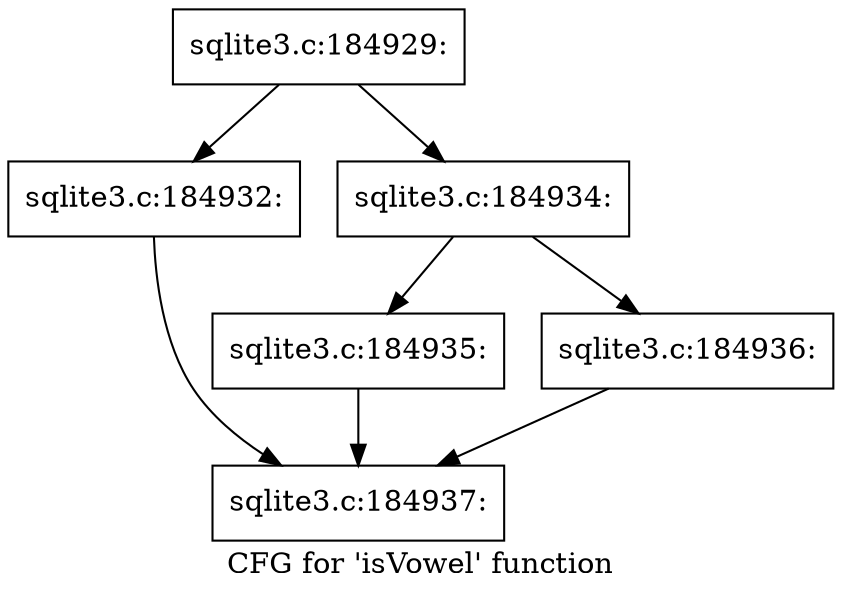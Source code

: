 digraph "CFG for 'isVowel' function" {
	label="CFG for 'isVowel' function";

	Node0x55c0facb5ac0 [shape=record,label="{sqlite3.c:184929:}"];
	Node0x55c0facb5ac0 -> Node0x55c0facb6d40;
	Node0x55c0facb5ac0 -> Node0x55c0facb6d90;
	Node0x55c0facb6d40 [shape=record,label="{sqlite3.c:184932:}"];
	Node0x55c0facb6d40 -> Node0x55c0facb4530;
	Node0x55c0facb6d90 [shape=record,label="{sqlite3.c:184934:}"];
	Node0x55c0facb6d90 -> Node0x55c0f6b6b300;
	Node0x55c0facb6d90 -> Node0x55c0facb7820;
	Node0x55c0f6b6b300 [shape=record,label="{sqlite3.c:184935:}"];
	Node0x55c0f6b6b300 -> Node0x55c0facb4530;
	Node0x55c0facb7820 [shape=record,label="{sqlite3.c:184936:}"];
	Node0x55c0facb7820 -> Node0x55c0facb4530;
	Node0x55c0facb4530 [shape=record,label="{sqlite3.c:184937:}"];
}
